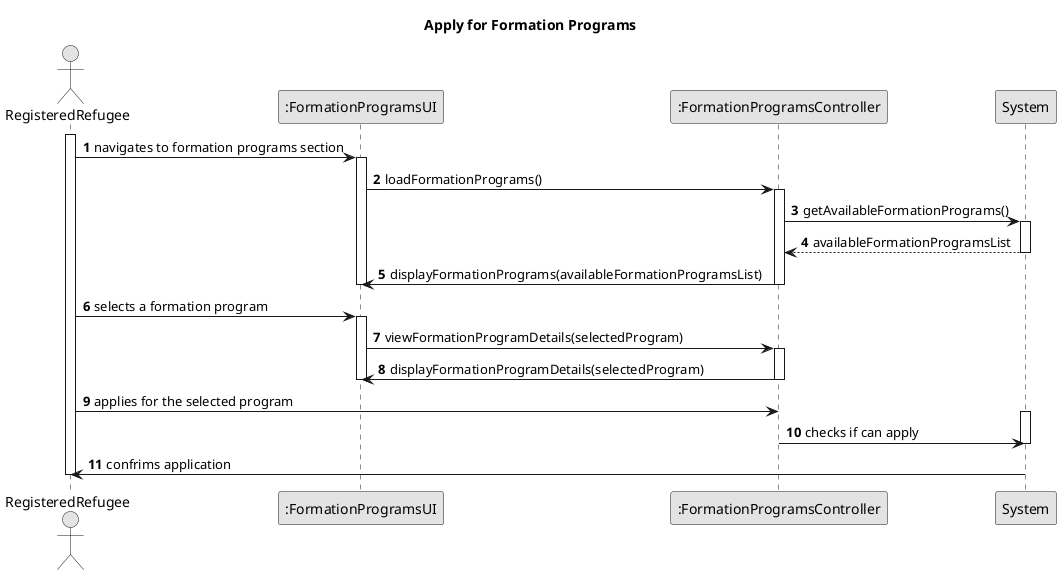 @startuml
skinparam monochrome true
skinparam packageStyle rectangle
skinparam shadowing false

title Apply for Formation Programs

autonumber

actor RegisteredRefugee
participant ":FormationProgramsUI" as ui
participant ":FormationProgramsController" as ctrl
participant "System" as system

activate RegisteredRefugee

    RegisteredRefugee -> ui : navigates to formation programs section
    activate ui
        ui -> ctrl : loadFormationPrograms()
        activate ctrl
            ctrl -> system : getAvailableFormationPrograms()
            activate system
                system --> ctrl : availableFormationProgramsList
            deactivate system
            ctrl -> ui : displayFormationPrograms(availableFormationProgramsList)
        deactivate ctrl
    deactivate ui

    RegisteredRefugee -> ui : selects a formation program
    activate ui
        ui -> ctrl : viewFormationProgramDetails(selectedProgram)
        activate ctrl
            ctrl -> ui : displayFormationProgramDetails(selectedProgram)
        deactivate ctrl
    deactivate ui

    RegisteredRefugee -> ctrl : applies for the selected program
    activate system
        ctrl -> system : checks if can apply
    deactivate system

    system -> RegisteredRefugee : confrims application

deactivate RegisteredRefugee

@enduml
